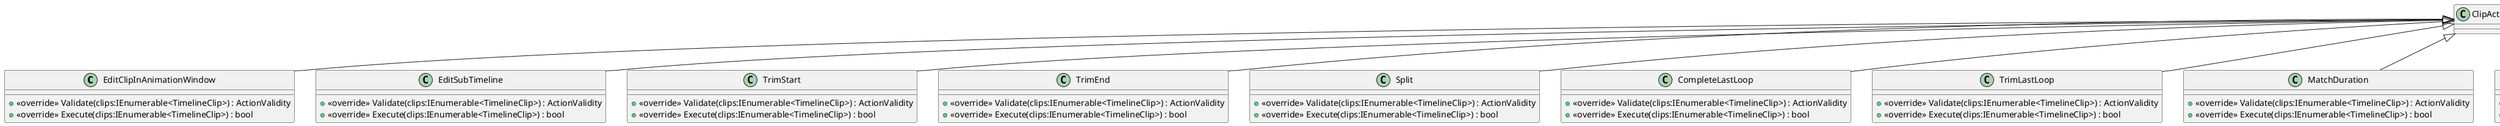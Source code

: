@startuml
class EditClipInAnimationWindow {
    + <<override>> Validate(clips:IEnumerable<TimelineClip>) : ActionValidity
    + <<override>> Execute(clips:IEnumerable<TimelineClip>) : bool
}
class EditSubTimeline {
    + <<override>> Validate(clips:IEnumerable<TimelineClip>) : ActionValidity
    + <<override>> Execute(clips:IEnumerable<TimelineClip>) : bool
}
class TrimStart {
    + <<override>> Validate(clips:IEnumerable<TimelineClip>) : ActionValidity
    + <<override>> Execute(clips:IEnumerable<TimelineClip>) : bool
}
class TrimEnd {
    + <<override>> Validate(clips:IEnumerable<TimelineClip>) : ActionValidity
    + <<override>> Execute(clips:IEnumerable<TimelineClip>) : bool
}
class Split {
    + <<override>> Validate(clips:IEnumerable<TimelineClip>) : ActionValidity
    + <<override>> Execute(clips:IEnumerable<TimelineClip>) : bool
}
class CompleteLastLoop {
    + <<override>> Validate(clips:IEnumerable<TimelineClip>) : ActionValidity
    + <<override>> Execute(clips:IEnumerable<TimelineClip>) : bool
}
class TrimLastLoop {
    + <<override>> Validate(clips:IEnumerable<TimelineClip>) : ActionValidity
    + <<override>> Execute(clips:IEnumerable<TimelineClip>) : bool
}
class MatchDuration {
    + <<override>> Validate(clips:IEnumerable<TimelineClip>) : ActionValidity
    + <<override>> Execute(clips:IEnumerable<TimelineClip>) : bool
}
class DoubleSpeed {
    + <<override>> Validate(clips:IEnumerable<TimelineClip>) : ActionValidity
    + <<override>> Execute(clips:IEnumerable<TimelineClip>) : bool
}
class HalfSpeed {
    + <<override>> Validate(clips:IEnumerable<TimelineClip>) : ActionValidity
    + <<override>> Execute(clips:IEnumerable<TimelineClip>) : bool
}
class ResetDuration {
    + <<override>> Validate(clips:IEnumerable<TimelineClip>) : ActionValidity
    + <<override>> Execute(clips:IEnumerable<TimelineClip>) : bool
}
class ResetSpeed {
    + <<override>> Validate(clips:IEnumerable<TimelineClip>) : ActionValidity
    + <<override>> Execute(clips:IEnumerable<TimelineClip>) : bool
}
class ResetAll {
    + <<override>> Validate(clips:IEnumerable<TimelineClip>) : ActionValidity
    + <<override>> Execute(clips:IEnumerable<TimelineClip>) : bool
}
class Tile {
    + <<override>> Validate(clips:IEnumerable<TimelineClip>) : ActionValidity
    + <<override>> Execute(clips:IEnumerable<TimelineClip>) : bool
}
class FindSourceAsset {
    + <<override>> Validate(clips:IEnumerable<TimelineClip>) : ActionValidity
    + <<override>> Execute(clips:IEnumerable<TimelineClip>) : bool
}
class CopyClipsToClipboard {
    + <<override>> Validate(clips:IEnumerable<TimelineClip>) : ActionValidity
    + <<override>> Execute(clips:IEnumerable<TimelineClip>) : bool
}
ClipAction <|-- EditClipInAnimationWindow
ClipAction <|-- EditSubTimeline
ClipAction <|-- TrimStart
ClipAction <|-- TrimEnd
ClipAction <|-- Split
ClipAction <|-- CompleteLastLoop
ClipAction <|-- TrimLastLoop
ClipAction <|-- MatchDuration
ClipAction <|-- DoubleSpeed
ClipAction <|-- HalfSpeed
ClipAction <|-- ResetDuration
ClipAction <|-- ResetSpeed
ClipAction <|-- ResetAll
ClipAction <|-- Tile
ClipAction <|-- FindSourceAsset
ClipAction <|-- CopyClipsToClipboard
@enduml
